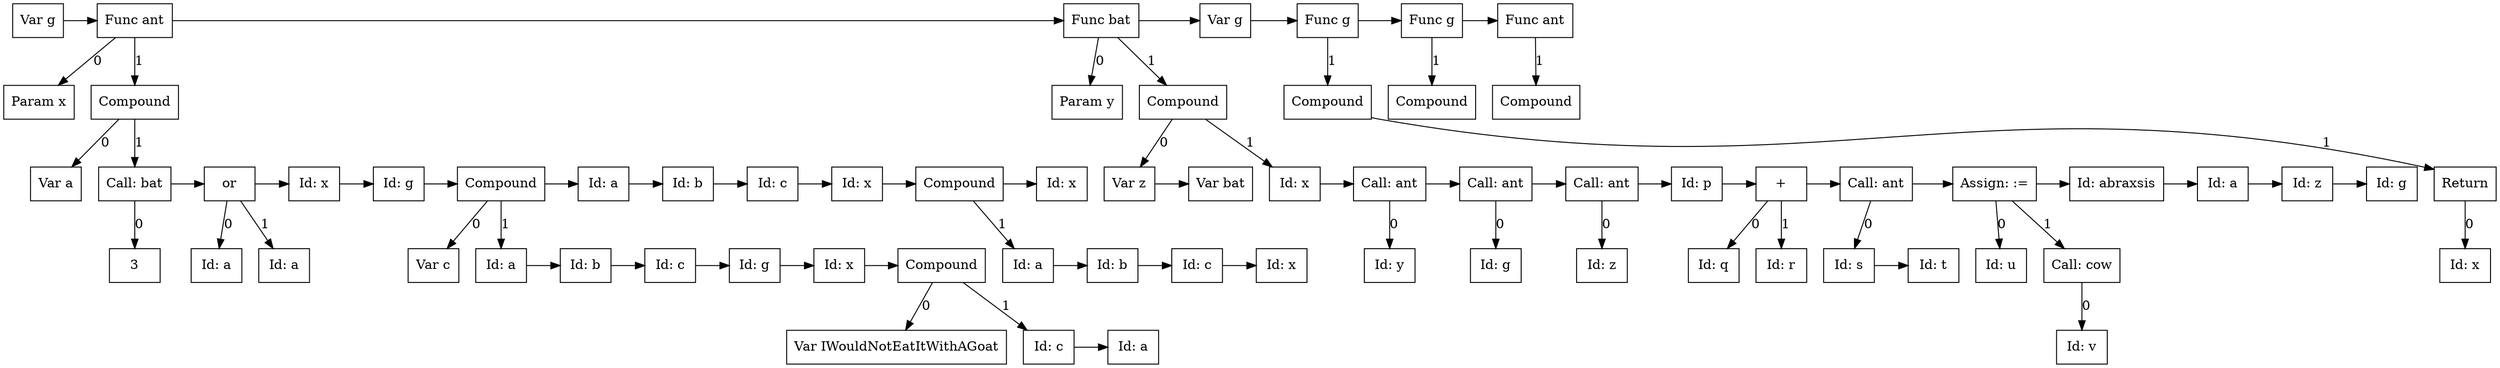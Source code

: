 digraph G {
node0 [label="Var g"; shape=box];
subgraph SibNames_0 {
rankdir="LR"; rank="same";
node0 [label="Var g"; shape=box];
node32 [label="Func ant"; shape=box];
node59 [label="Func bat"; shape=box];
node60 [label="Var g"; shape=box];
node64 [label="Func g"; shape=box];
node66 [label="Func g"; shape=box];
node68 [label="Func ant"; shape=box];
}

subgraph SibPtrs_0 {
rankdir="LR";
node0 -> node32;
node32 -> node59;
node59 -> node60;
node60 -> node64;
node64 -> node66;
node66 -> node68;
}

subgraph childNames_32 {
rankdir="LR"; rank="same"; ordering=out
node1 [label="Param x"; shape=box];
node31 [label="Compound"; shape=box];
}

subgraph childPtrs_32 {
rankdir="TB";
node32 -> node1 [label="0"];
node32 -> node31 [label="1"];
}

subgraph childNames_31 {
rankdir="LR"; rank="same"; ordering=out
node2 [label="Var a"; shape=box];
node4 [label="Call: bat"; shape=box];
}

subgraph childPtrs_31 {
rankdir="TB";
node31 -> node2 [label="0"];
node31 -> node4 [label="1"];
}

subgraph childNames_4 {
rankdir="LR"; rank="same"; ordering=out
node3 [label="3"; shape=box];
}

subgraph childPtrs_4 {
rankdir="TB";
node4 -> node3 [label="0"];
}

subgraph SibNames_4 {
rankdir="LR"; rank="same";
node4 [label="Call: bat"; shape=box];
node7 [label="or"; shape=box];
node8 [label="Id: x"; shape=box];
node9 [label="Id: g"; shape=box];
node20 [label="Compound"; shape=box];
node21 [label="Id: a"; shape=box];
node22 [label="Id: b"; shape=box];
node23 [label="Id: c"; shape=box];
node24 [label="Id: x"; shape=box];
node29 [label="Compound"; shape=box];
node30 [label="Id: x"; shape=box];
}

subgraph SibPtrs_4 {
rankdir="LR";
node4 -> node7;
node7 -> node8;
node8 -> node9;
node9 -> node20;
node20 -> node21;
node21 -> node22;
node22 -> node23;
node23 -> node24;
node24 -> node29;
node29 -> node30;
}

subgraph childNames_7 {
rankdir="LR"; rank="same"; ordering=out
node5 [label="Id: a"; shape=box];
node6 [label="Id: a"; shape=box];
}

subgraph childPtrs_7 {
rankdir="TB";
node7 -> node5 [label="0"];
node7 -> node6 [label="1"];
}

subgraph childNames_20 {
rankdir="LR"; rank="same"; ordering=out
node10 [label="Var c"; shape=box];
node11 [label="Id: a"; shape=box];
}

subgraph childPtrs_20 {
rankdir="TB";
node20 -> node10 [label="0"];
node20 -> node11 [label="1"];
}

subgraph SibNames_11 {
rankdir="LR"; rank="same";
node11 [label="Id: a"; shape=box];
node12 [label="Id: b"; shape=box];
node13 [label="Id: c"; shape=box];
node14 [label="Id: g"; shape=box];
node15 [label="Id: x"; shape=box];
node19 [label="Compound"; shape=box];
}

subgraph SibPtrs_11 {
rankdir="LR";
node11 -> node12;
node12 -> node13;
node13 -> node14;
node14 -> node15;
node15 -> node19;
}

subgraph childNames_19 {
rankdir="LR"; rank="same"; ordering=out
node16 [label="Var IWouldNotEatItWithAGoat"; shape=box];
node17 [label="Id: c"; shape=box];
}

subgraph childPtrs_19 {
rankdir="TB";
node19 -> node16 [label="0"];
node19 -> node17 [label="1"];
}

subgraph SibNames_17 {
rankdir="LR"; rank="same";
node17 [label="Id: c"; shape=box];
node18 [label="Id: a"; shape=box];
}

subgraph SibPtrs_17 {
rankdir="LR";
node17 -> node18;
}

subgraph childNames_29 {
rankdir="LR"; rank="same"; ordering=out
node25 [label="Id: a"; shape=box];
}

subgraph childPtrs_29 {
rankdir="TB";
node29 -> node25 [label="1"];
}

subgraph SibNames_25 {
rankdir="LR"; rank="same";
node25 [label="Id: a"; shape=box];
node26 [label="Id: b"; shape=box];
node27 [label="Id: c"; shape=box];
node28 [label="Id: x"; shape=box];
}

subgraph SibPtrs_25 {
rankdir="LR";
node25 -> node26;
node26 -> node27;
node27 -> node28;
}

subgraph childNames_59 {
rankdir="LR"; rank="same"; ordering=out
node33 [label="Param y"; shape=box];
node58 [label="Compound"; shape=box];
}

subgraph childPtrs_59 {
rankdir="TB";
node59 -> node33 [label="0"];
node59 -> node58 [label="1"];
}

subgraph childNames_58 {
rankdir="LR"; rank="same"; ordering=out
node34 [label="Var z"; shape=box];
node36 [label="Id: x"; shape=box];
}

subgraph childPtrs_58 {
rankdir="TB";
node58 -> node34 [label="0"];
node58 -> node36 [label="1"];
}

subgraph SibNames_34 {
rankdir="LR"; rank="same";
node34 [label="Var z"; shape=box];
node35 [label="Var bat"; shape=box];
}

subgraph SibPtrs_34 {
rankdir="LR";
node34 -> node35;
}

subgraph SibNames_36 {
rankdir="LR"; rank="same";
node36 [label="Id: x"; shape=box];
node38 [label="Call: ant"; shape=box];
node40 [label="Call: ant"; shape=box];
node42 [label="Call: ant"; shape=box];
node43 [label="Id: p"; shape=box];
node46 [label="+"; shape=box];
node49 [label="Call: ant"; shape=box];
node53 [label="Assign: :="; shape=box];
node54 [label="Id: abraxsis"; shape=box];
node55 [label="Id: a"; shape=box];
node56 [label="Id: z"; shape=box];
node57 [label="Id: g"; shape=box];
}

subgraph SibPtrs_36 {
rankdir="LR";
node36 -> node38;
node38 -> node40;
node40 -> node42;
node42 -> node43;
node43 -> node46;
node46 -> node49;
node49 -> node53;
node53 -> node54;
node54 -> node55;
node55 -> node56;
node56 -> node57;
}

subgraph childNames_38 {
rankdir="LR"; rank="same"; ordering=out
node37 [label="Id: y"; shape=box];
}

subgraph childPtrs_38 {
rankdir="TB";
node38 -> node37 [label="0"];
}

subgraph childNames_40 {
rankdir="LR"; rank="same"; ordering=out
node39 [label="Id: g"; shape=box];
}

subgraph childPtrs_40 {
rankdir="TB";
node40 -> node39 [label="0"];
}

subgraph childNames_42 {
rankdir="LR"; rank="same"; ordering=out
node41 [label="Id: z"; shape=box];
}

subgraph childPtrs_42 {
rankdir="TB";
node42 -> node41 [label="0"];
}

subgraph childNames_46 {
rankdir="LR"; rank="same"; ordering=out
node44 [label="Id: q"; shape=box];
node45 [label="Id: r"; shape=box];
}

subgraph childPtrs_46 {
rankdir="TB";
node46 -> node44 [label="0"];
node46 -> node45 [label="1"];
}

subgraph childNames_49 {
rankdir="LR"; rank="same"; ordering=out
node47 [label="Id: s"; shape=box];
}

subgraph childPtrs_49 {
rankdir="TB";
node49 -> node47 [label="0"];
}

subgraph SibNames_47 {
rankdir="LR"; rank="same";
node47 [label="Id: s"; shape=box];
node48 [label="Id: t"; shape=box];
}

subgraph SibPtrs_47 {
rankdir="LR";
node47 -> node48;
}

subgraph childNames_53 {
rankdir="LR"; rank="same"; ordering=out
node50 [label="Id: u"; shape=box];
node52 [label="Call: cow"; shape=box];
}

subgraph childPtrs_53 {
rankdir="TB";
node53 -> node50 [label="0"];
node53 -> node52 [label="1"];
}

subgraph childNames_52 {
rankdir="LR"; rank="same"; ordering=out
node51 [label="Id: v"; shape=box];
}

subgraph childPtrs_52 {
rankdir="TB";
node52 -> node51 [label="0"];
}

subgraph childNames_64 {
rankdir="LR"; rank="same"; ordering=out
node63 [label="Compound"; shape=box];
}

subgraph childPtrs_64 {
rankdir="TB";
node64 -> node63 [label="1"];
}

subgraph childNames_63 {
rankdir="LR"; rank="same"; ordering=out
node62 [label="Return"; shape=box];
}

subgraph childPtrs_63 {
rankdir="TB";
node63 -> node62 [label="1"];
}

subgraph childNames_62 {
rankdir="LR"; rank="same"; ordering=out
node61 [label="Id: x"; shape=box];
}

subgraph childPtrs_62 {
rankdir="TB";
node62 -> node61 [label="0"];
}

subgraph childNames_66 {
rankdir="LR"; rank="same"; ordering=out
node65 [label="Compound"; shape=box];
}

subgraph childPtrs_66 {
rankdir="TB";
node66 -> node65 [label="1"];
}

subgraph childNames_68 {
rankdir="LR"; rank="same"; ordering=out
node67 [label="Compound"; shape=box];
}

subgraph childPtrs_68 {
rankdir="TB";
node68 -> node67 [label="1"];
}

}
